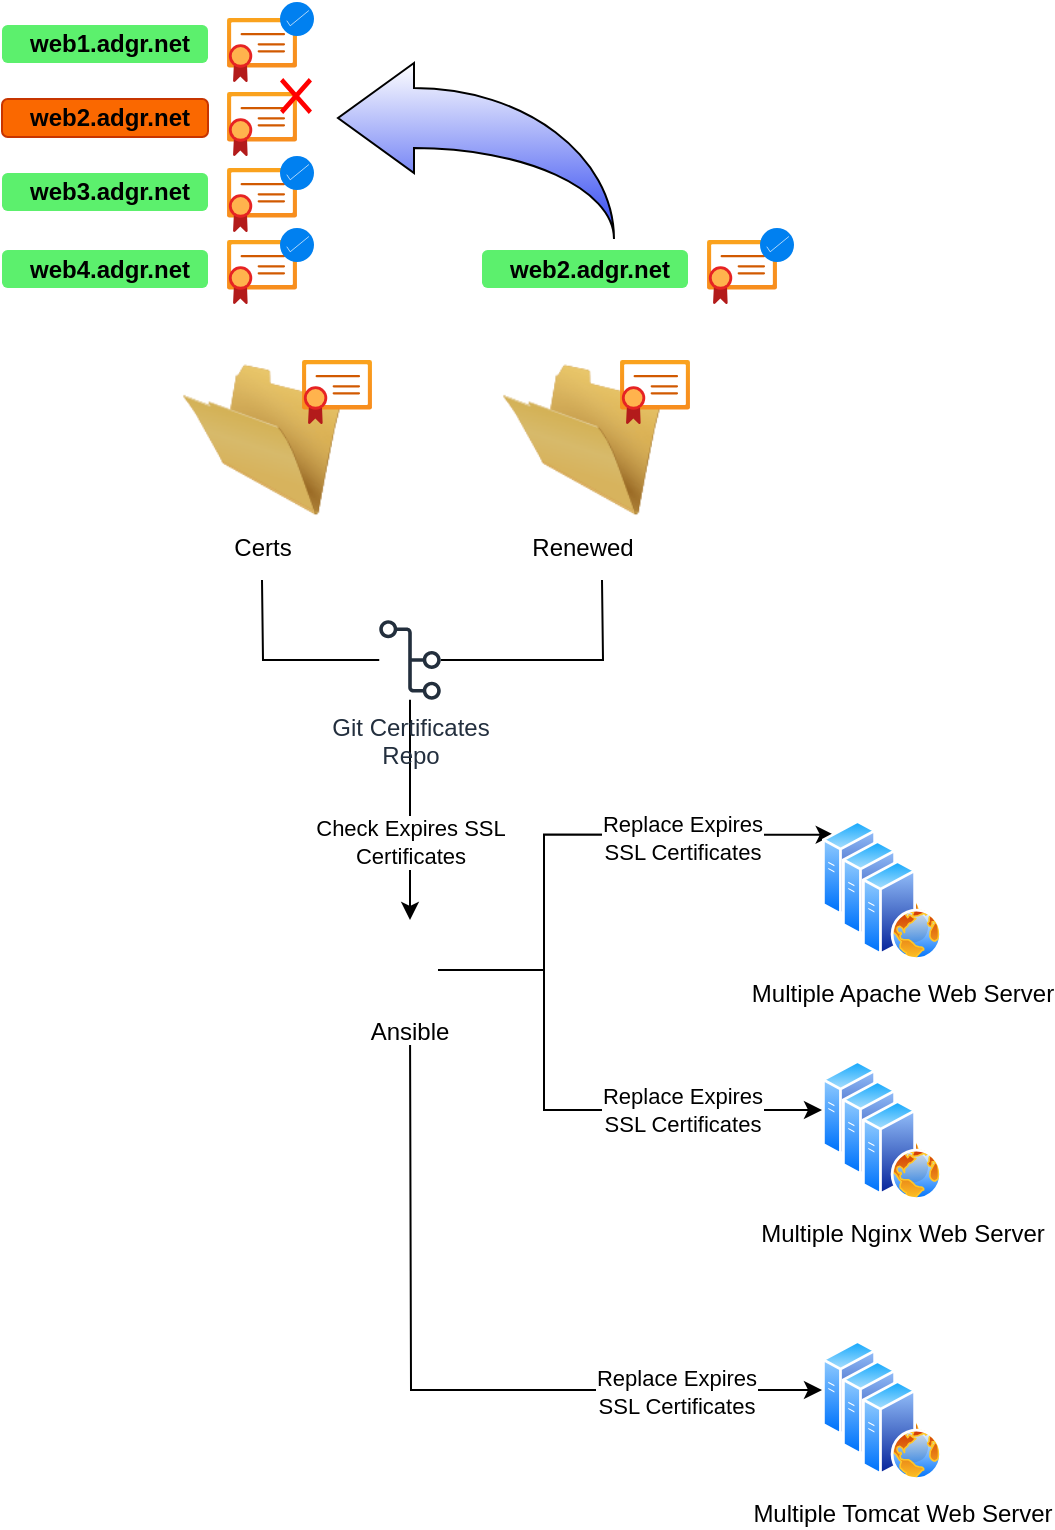 <mxfile version="21.7.5" type="github">
  <diagram name="Page-1" id="0QfhhmeY12w9vwNbHh4k">
    <mxGraphModel dx="1147" dy="606" grid="0" gridSize="10" guides="1" tooltips="1" connect="1" arrows="1" fold="1" page="1" pageScale="1" pageWidth="827" pageHeight="1169" math="0" shadow="0">
      <root>
        <mxCell id="0" />
        <mxCell id="1" parent="0" />
        <mxCell id="uuZfRnMhYAiif19iNV4r-36" value="" style="rounded=1;whiteSpace=wrap;html=1;fillColor=#fa6800;strokeColor=#C73500;fontColor=#000000;" vertex="1" parent="1">
          <mxGeometry x="70" y="249.5" width="103" height="19" as="geometry" />
        </mxCell>
        <mxCell id="uuZfRnMhYAiif19iNV4r-35" value="" style="rounded=1;whiteSpace=wrap;html=1;fillColor=#5cf06d;strokeColor=none;" vertex="1" parent="1">
          <mxGeometry x="70" y="325" width="103" height="19" as="geometry" />
        </mxCell>
        <mxCell id="uuZfRnMhYAiif19iNV4r-34" value="" style="rounded=1;whiteSpace=wrap;html=1;fillColor=#5cf06d;strokeColor=none;" vertex="1" parent="1">
          <mxGeometry x="70" y="286.5" width="103" height="19" as="geometry" />
        </mxCell>
        <mxCell id="uuZfRnMhYAiif19iNV4r-33" value="" style="rounded=1;whiteSpace=wrap;html=1;fillColor=#5cf06d;strokeColor=none;" vertex="1" parent="1">
          <mxGeometry x="70" y="212.5" width="103" height="19" as="geometry" />
        </mxCell>
        <mxCell id="lBhe797xp0qzkPB9WhaU-5" value="" style="edgeStyle=orthogonalEdgeStyle;rounded=0;orthogonalLoop=1;jettySize=auto;html=1;" parent="1" source="lBhe797xp0qzkPB9WhaU-4" edge="1">
          <mxGeometry relative="1" as="geometry">
            <mxPoint x="274" y="660" as="targetPoint" />
          </mxGeometry>
        </mxCell>
        <mxCell id="lBhe797xp0qzkPB9WhaU-8" value="Check Expires SSL&lt;br&gt;Certificates" style="edgeLabel;html=1;align=center;verticalAlign=middle;resizable=0;points=[];" parent="lBhe797xp0qzkPB9WhaU-5" vertex="1" connectable="0">
          <mxGeometry x="-0.035" relative="1" as="geometry">
            <mxPoint y="17" as="offset" />
          </mxGeometry>
        </mxCell>
        <mxCell id="lBhe797xp0qzkPB9WhaU-6" style="edgeStyle=orthogonalEdgeStyle;rounded=0;orthogonalLoop=1;jettySize=auto;html=1;entryX=0;entryY=0;entryDx=0;entryDy=0;" parent="1" target="lBhe797xp0qzkPB9WhaU-2" edge="1">
          <mxGeometry relative="1" as="geometry">
            <mxPoint x="288.0" y="685.04" as="sourcePoint" />
            <Array as="points">
              <mxPoint x="341" y="685" />
              <mxPoint x="341" y="617" />
            </Array>
          </mxGeometry>
        </mxCell>
        <mxCell id="lBhe797xp0qzkPB9WhaU-9" value="Replace Expires&lt;br&gt;SSL Certificates" style="edgeLabel;html=1;align=center;verticalAlign=middle;resizable=0;points=[];" parent="lBhe797xp0qzkPB9WhaU-6" vertex="1" connectable="0">
          <mxGeometry x="0.617" y="-1" relative="1" as="geometry">
            <mxPoint x="-25" as="offset" />
          </mxGeometry>
        </mxCell>
        <mxCell id="lBhe797xp0qzkPB9WhaU-7" style="edgeStyle=orthogonalEdgeStyle;rounded=0;orthogonalLoop=1;jettySize=auto;html=1;entryX=0;entryY=0.5;entryDx=0;entryDy=0;" parent="1" target="lBhe797xp0qzkPB9WhaU-3" edge="1">
          <mxGeometry relative="1" as="geometry">
            <mxPoint x="288.0" y="685.04" as="sourcePoint" />
            <Array as="points">
              <mxPoint x="341" y="685" />
              <mxPoint x="341" y="755" />
            </Array>
          </mxGeometry>
        </mxCell>
        <mxCell id="lBhe797xp0qzkPB9WhaU-10" value="Replace Expires&lt;br&gt;SSL Certificates" style="edgeLabel;html=1;align=center;verticalAlign=middle;resizable=0;points=[];" parent="lBhe797xp0qzkPB9WhaU-7" vertex="1" connectable="0">
          <mxGeometry x="0.488" y="-1" relative="1" as="geometry">
            <mxPoint x="-3" y="-1" as="offset" />
          </mxGeometry>
        </mxCell>
        <mxCell id="lBhe797xp0qzkPB9WhaU-2" value="" style="image;aspect=fixed;perimeter=ellipsePerimeter;html=1;align=center;shadow=0;dashed=0;spacingTop=3;image=img/lib/active_directory/web_server.svg;" parent="1" vertex="1">
          <mxGeometry x="480" y="610" width="40" height="50" as="geometry" />
        </mxCell>
        <mxCell id="lBhe797xp0qzkPB9WhaU-3" value="" style="image;aspect=fixed;perimeter=ellipsePerimeter;html=1;align=center;shadow=0;dashed=0;spacingTop=3;image=img/lib/active_directory/web_server.svg;" parent="1" vertex="1">
          <mxGeometry x="480" y="730" width="40" height="50" as="geometry" />
        </mxCell>
        <mxCell id="uuZfRnMhYAiif19iNV4r-9" style="edgeStyle=orthogonalEdgeStyle;rounded=0;orthogonalLoop=1;jettySize=auto;html=1;endArrow=none;endFill=0;" edge="1" parent="1" source="lBhe797xp0qzkPB9WhaU-4">
          <mxGeometry relative="1" as="geometry">
            <mxPoint x="200" y="490" as="targetPoint" />
          </mxGeometry>
        </mxCell>
        <mxCell id="uuZfRnMhYAiif19iNV4r-11" style="edgeStyle=orthogonalEdgeStyle;rounded=0;orthogonalLoop=1;jettySize=auto;html=1;endArrow=none;endFill=0;" edge="1" parent="1" source="lBhe797xp0qzkPB9WhaU-4">
          <mxGeometry relative="1" as="geometry">
            <mxPoint x="370" y="490" as="targetPoint" />
          </mxGeometry>
        </mxCell>
        <mxCell id="lBhe797xp0qzkPB9WhaU-12" value="" style="image;aspect=fixed;perimeter=ellipsePerimeter;html=1;align=center;shadow=0;dashed=0;spacingTop=3;image=img/lib/active_directory/web_server.svg;" parent="1" vertex="1">
          <mxGeometry x="490" y="620" width="40" height="50" as="geometry" />
        </mxCell>
        <mxCell id="lBhe797xp0qzkPB9WhaU-13" value="Multiple Apache Web Server" style="image;aspect=fixed;perimeter=ellipsePerimeter;html=1;align=center;shadow=0;dashed=0;spacingTop=3;image=img/lib/active_directory/web_server.svg;" parent="1" vertex="1">
          <mxGeometry x="500" y="630" width="40" height="50" as="geometry" />
        </mxCell>
        <mxCell id="lBhe797xp0qzkPB9WhaU-14" value="" style="image;aspect=fixed;perimeter=ellipsePerimeter;html=1;align=center;shadow=0;dashed=0;spacingTop=3;image=img/lib/active_directory/web_server.svg;" parent="1" vertex="1">
          <mxGeometry x="490" y="740" width="40" height="50" as="geometry" />
        </mxCell>
        <mxCell id="lBhe797xp0qzkPB9WhaU-15" value="Multiple Nginx Web Server" style="image;aspect=fixed;perimeter=ellipsePerimeter;html=1;align=center;shadow=0;dashed=0;spacingTop=3;image=img/lib/active_directory/web_server.svg;" parent="1" vertex="1">
          <mxGeometry x="500" y="750" width="40" height="50" as="geometry" />
        </mxCell>
        <mxCell id="uuZfRnMhYAiif19iNV4r-6" style="edgeStyle=orthogonalEdgeStyle;rounded=0;orthogonalLoop=1;jettySize=auto;html=1;endArrow=none;endFill=0;startArrow=classic;startFill=1;" edge="1" parent="1" source="uuZfRnMhYAiif19iNV4r-2">
          <mxGeometry relative="1" as="geometry">
            <mxPoint x="274" y="710" as="targetPoint" />
          </mxGeometry>
        </mxCell>
        <mxCell id="uuZfRnMhYAiif19iNV4r-7" value="Replace Expires&lt;br style=&quot;border-color: var(--border-color);&quot;&gt;SSL Certificates" style="edgeLabel;html=1;align=center;verticalAlign=middle;resizable=0;points=[];" vertex="1" connectable="0" parent="uuZfRnMhYAiif19iNV4r-6">
          <mxGeometry x="-0.625" y="1" relative="1" as="geometry">
            <mxPoint as="offset" />
          </mxGeometry>
        </mxCell>
        <mxCell id="uuZfRnMhYAiif19iNV4r-2" value="" style="image;aspect=fixed;perimeter=ellipsePerimeter;html=1;align=center;shadow=0;dashed=0;spacingTop=3;image=img/lib/active_directory/web_server.svg;" vertex="1" parent="1">
          <mxGeometry x="480" y="870" width="40" height="50" as="geometry" />
        </mxCell>
        <mxCell id="uuZfRnMhYAiif19iNV4r-3" value="" style="image;aspect=fixed;perimeter=ellipsePerimeter;html=1;align=center;shadow=0;dashed=0;spacingTop=3;image=img/lib/active_directory/web_server.svg;" vertex="1" parent="1">
          <mxGeometry x="490" y="880" width="40" height="50" as="geometry" />
        </mxCell>
        <mxCell id="uuZfRnMhYAiif19iNV4r-4" value="Multiple Tomcat Web Server" style="image;aspect=fixed;perimeter=ellipsePerimeter;html=1;align=center;shadow=0;dashed=0;spacingTop=3;image=img/lib/active_directory/web_server.svg;" vertex="1" parent="1">
          <mxGeometry x="500" y="890" width="40" height="50" as="geometry" />
        </mxCell>
        <mxCell id="uuZfRnMhYAiif19iNV4r-8" value="Certs" style="image;html=1;image=img/lib/clip_art/general/Empty_Folder_128x128.png" vertex="1" parent="1">
          <mxGeometry x="160" y="380" width="80" height="80" as="geometry" />
        </mxCell>
        <mxCell id="uuZfRnMhYAiif19iNV4r-10" value="Renewed" style="image;html=1;image=img/lib/clip_art/general/Empty_Folder_128x128.png" vertex="1" parent="1">
          <mxGeometry x="320" y="380" width="80" height="80" as="geometry" />
        </mxCell>
        <mxCell id="lBhe797xp0qzkPB9WhaU-4" value="Git Certificates&lt;br&gt;Repo" style="sketch=0;outlineConnect=0;fontColor=#232F3E;gradientColor=none;fillColor=#232F3D;strokeColor=none;dashed=0;verticalLabelPosition=bottom;verticalAlign=top;align=center;html=1;fontSize=12;fontStyle=0;aspect=fixed;pointerEvents=1;shape=mxgraph.aws4.git_repository;" parent="1" vertex="1">
          <mxGeometry x="258.62" y="510" width="30.77" height="40" as="geometry" />
        </mxCell>
        <mxCell id="uuZfRnMhYAiif19iNV4r-17" value="" style="image;aspect=fixed;html=1;points=[];align=center;fontSize=12;image=img/lib/azure2/app_services/App_Service_Certificates.svg;" vertex="1" parent="1">
          <mxGeometry x="379" y="380" width="35" height="32" as="geometry" />
        </mxCell>
        <mxCell id="uuZfRnMhYAiif19iNV4r-18" value="" style="image;aspect=fixed;html=1;points=[];align=center;fontSize=12;image=img/lib/azure2/app_services/App_Service_Certificates.svg;" vertex="1" parent="1">
          <mxGeometry x="220" y="380" width="35" height="32" as="geometry" />
        </mxCell>
        <mxCell id="uuZfRnMhYAiif19iNV4r-20" value="Ansible" style="shape=image;verticalLabelPosition=bottom;labelBackgroundColor=default;verticalAlign=top;aspect=fixed;imageAspect=0;image=https://static-00.iconduck.com/assets.00/file-type-ansible-icon-256x256-ubp9wpth.png;" vertex="1" parent="1">
          <mxGeometry x="256.9" y="668" width="34.2" height="34.2" as="geometry" />
        </mxCell>
        <mxCell id="uuZfRnMhYAiif19iNV4r-22" value="" style="image;aspect=fixed;html=1;points=[];align=center;fontSize=12;image=img/lib/azure2/app_services/App_Service_Certificates.svg;" vertex="1" parent="1">
          <mxGeometry x="182.5" y="320" width="35" height="32" as="geometry" />
        </mxCell>
        <mxCell id="uuZfRnMhYAiif19iNV4r-23" value="" style="image;aspect=fixed;html=1;points=[];align=center;fontSize=12;image=img/lib/azure2/app_services/App_Service_Certificates.svg;" vertex="1" parent="1">
          <mxGeometry x="182.5" y="284" width="35" height="32" as="geometry" />
        </mxCell>
        <mxCell id="uuZfRnMhYAiif19iNV4r-24" value="" style="image;aspect=fixed;html=1;points=[];align=center;fontSize=12;image=img/lib/azure2/app_services/App_Service_Certificates.svg;" vertex="1" parent="1">
          <mxGeometry x="182.5" y="246" width="35" height="32" as="geometry" />
        </mxCell>
        <mxCell id="uuZfRnMhYAiif19iNV4r-25" value="" style="image;aspect=fixed;html=1;points=[];align=center;fontSize=12;image=img/lib/azure2/app_services/App_Service_Certificates.svg;" vertex="1" parent="1">
          <mxGeometry x="182.5" y="209" width="35" height="32" as="geometry" />
        </mxCell>
        <mxCell id="uuZfRnMhYAiif19iNV4r-21" value="" style="html=1;verticalLabelPosition=bottom;labelBackgroundColor=#ffffff;verticalAlign=top;shadow=0;dashed=0;strokeWidth=2;shape=mxgraph.ios7.misc.select;fillColor=#0080f0;strokeColor=#ffffff;sketch=0;aspect=fixed;" vertex="1" parent="1">
          <mxGeometry x="209" y="314" width="17" height="17" as="geometry" />
        </mxCell>
        <mxCell id="uuZfRnMhYAiif19iNV4r-26" value="" style="html=1;verticalLabelPosition=bottom;labelBackgroundColor=#ffffff;verticalAlign=top;shadow=0;dashed=0;strokeWidth=2;shape=mxgraph.ios7.misc.select;fillColor=#0080f0;strokeColor=#ffffff;sketch=0;aspect=fixed;" vertex="1" parent="1">
          <mxGeometry x="209" y="278" width="17" height="17" as="geometry" />
        </mxCell>
        <mxCell id="uuZfRnMhYAiif19iNV4r-27" value="" style="html=1;verticalLabelPosition=bottom;labelBackgroundColor=#ffffff;verticalAlign=top;shadow=0;dashed=0;strokeWidth=2;shape=mxgraph.ios7.misc.select;fillColor=#0080f0;strokeColor=#ffffff;sketch=0;aspect=fixed;" vertex="1" parent="1">
          <mxGeometry x="209" y="201" width="17" height="17" as="geometry" />
        </mxCell>
        <mxCell id="uuZfRnMhYAiif19iNV4r-28" value="" style="shape=mxgraph.mockup.markup.redX;fillColor=#ff0000;html=1;shadow=0;whiteSpace=wrap;strokeColor=none;" vertex="1" parent="1">
          <mxGeometry x="209" y="239" width="16" height="18" as="geometry" />
        </mxCell>
        <mxCell id="uuZfRnMhYAiif19iNV4r-29" value="web1.adgr.net" style="text;strokeColor=none;align=center;fillColor=none;html=1;verticalAlign=middle;whiteSpace=wrap;rounded=0;fontStyle=1" vertex="1" parent="1">
          <mxGeometry x="94" y="207" width="60" height="30" as="geometry" />
        </mxCell>
        <mxCell id="uuZfRnMhYAiif19iNV4r-30" value="web2.adgr.net" style="text;strokeColor=none;align=center;fillColor=none;html=1;verticalAlign=middle;whiteSpace=wrap;rounded=0;fontStyle=1" vertex="1" parent="1">
          <mxGeometry x="94" y="244" width="60" height="30" as="geometry" />
        </mxCell>
        <mxCell id="uuZfRnMhYAiif19iNV4r-31" value="web3.adgr.net" style="text;strokeColor=none;align=center;fillColor=none;html=1;verticalAlign=middle;whiteSpace=wrap;rounded=0;fontStyle=1" vertex="1" parent="1">
          <mxGeometry x="94" y="281" width="60" height="30" as="geometry" />
        </mxCell>
        <mxCell id="uuZfRnMhYAiif19iNV4r-32" value="web4.adgr.net" style="text;strokeColor=none;align=center;fillColor=none;html=1;verticalAlign=middle;whiteSpace=wrap;rounded=0;fontStyle=1" vertex="1" parent="1">
          <mxGeometry x="94" y="320" width="60" height="30" as="geometry" />
        </mxCell>
        <mxCell id="uuZfRnMhYAiif19iNV4r-37" value="" style="rounded=1;whiteSpace=wrap;html=1;fillColor=#5cf06d;strokeColor=none;" vertex="1" parent="1">
          <mxGeometry x="310" y="325" width="103" height="19" as="geometry" />
        </mxCell>
        <mxCell id="uuZfRnMhYAiif19iNV4r-38" value="" style="image;aspect=fixed;html=1;points=[];align=center;fontSize=12;image=img/lib/azure2/app_services/App_Service_Certificates.svg;" vertex="1" parent="1">
          <mxGeometry x="422.5" y="320" width="35" height="32" as="geometry" />
        </mxCell>
        <mxCell id="uuZfRnMhYAiif19iNV4r-39" value="" style="html=1;verticalLabelPosition=bottom;labelBackgroundColor=#ffffff;verticalAlign=top;shadow=0;dashed=0;strokeWidth=2;shape=mxgraph.ios7.misc.select;fillColor=#0080f0;strokeColor=#ffffff;sketch=0;aspect=fixed;" vertex="1" parent="1">
          <mxGeometry x="449" y="314" width="17" height="17" as="geometry" />
        </mxCell>
        <mxCell id="uuZfRnMhYAiif19iNV4r-40" value="web2.adgr.net" style="text;strokeColor=none;align=center;fillColor=none;html=1;verticalAlign=middle;whiteSpace=wrap;rounded=0;fontStyle=1" vertex="1" parent="1">
          <mxGeometry x="334" y="320" width="60" height="30" as="geometry" />
        </mxCell>
        <mxCell id="uuZfRnMhYAiif19iNV4r-43" value="" style="html=1;shadow=0;dashed=0;align=center;verticalAlign=middle;shape=mxgraph.arrows2.jumpInArrow;dy=15;dx=38;arrowHead=55;direction=west;flipV=1;gradientColor=#2840f0;" vertex="1" parent="1">
          <mxGeometry x="238" y="231.5" width="138" height="88" as="geometry" />
        </mxCell>
      </root>
    </mxGraphModel>
  </diagram>
</mxfile>
